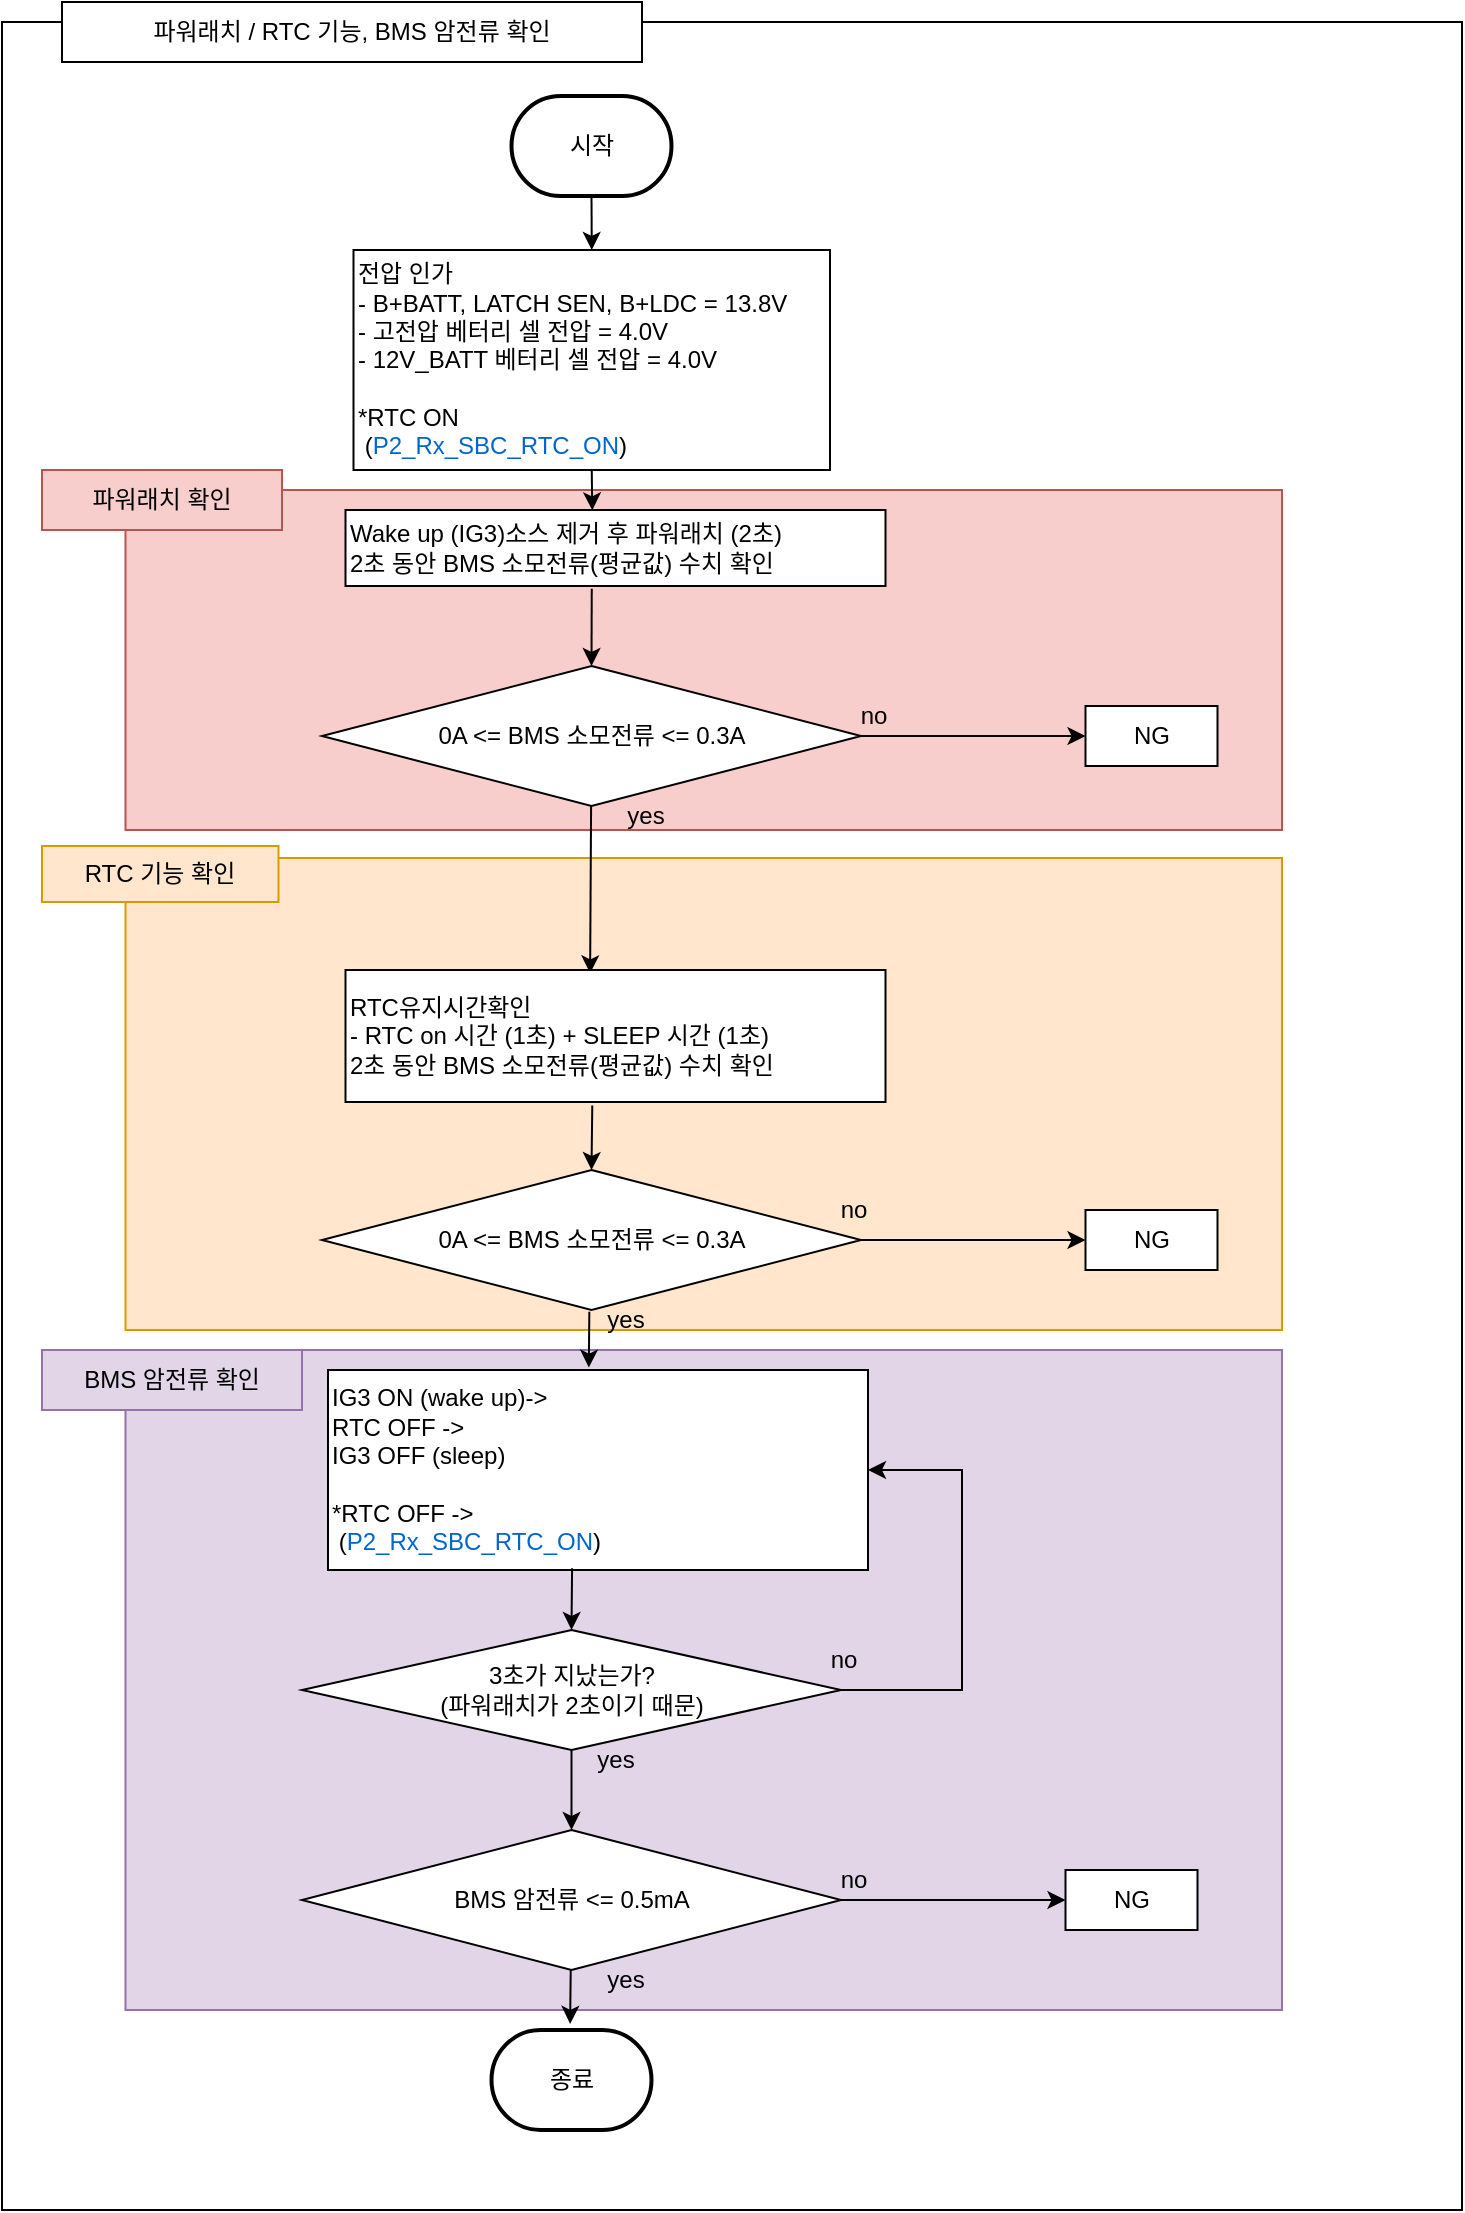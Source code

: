 <mxfile version="22.1.21" type="github">
  <diagram name="페이지-1" id="EbH8Y-EYe8wvB5tE8kf4">
    <mxGraphModel dx="1195" dy="-419" grid="1" gridSize="10" guides="1" tooltips="1" connect="1" arrows="1" fold="1" page="1" pageScale="1" pageWidth="827" pageHeight="1169" math="0" shadow="0">
      <root>
        <mxCell id="0" />
        <mxCell id="1" parent="0" />
        <mxCell id="4qK7n27PlKcG9oN8jX_3-64" value="" style="rounded=0;whiteSpace=wrap;html=1;" parent="1" vertex="1">
          <mxGeometry x="91.75" y="1310" width="608.25" height="600" as="geometry" />
        </mxCell>
        <mxCell id="4qK7n27PlKcG9oN8jX_3-1" value="" style="rounded=0;whiteSpace=wrap;html=1;" parent="1" vertex="1">
          <mxGeometry x="40" y="1206" width="730" height="1094" as="geometry" />
        </mxCell>
        <mxCell id="4qK7n27PlKcG9oN8jX_3-11" value="파워래치 / RTC 기능, BMS 암전류 확인" style="rounded=0;whiteSpace=wrap;html=1;" parent="1" vertex="1">
          <mxGeometry x="70" y="1196" width="290" height="30" as="geometry" />
        </mxCell>
        <mxCell id="4qK7n27PlKcG9oN8jX_3-65" value="" style="rounded=0;whiteSpace=wrap;html=1;fillColor=#f8cecc;strokeColor=#b85450;" parent="1" vertex="1">
          <mxGeometry x="101.75" y="1440" width="578.25" height="170" as="geometry" />
        </mxCell>
        <mxCell id="4qK7n27PlKcG9oN8jX_3-2" value="시작" style="strokeWidth=2;html=1;shape=mxgraph.flowchart.terminator;whiteSpace=wrap;" parent="1" vertex="1">
          <mxGeometry x="294.75" y="1243" width="80" height="50" as="geometry" />
        </mxCell>
        <mxCell id="4qK7n27PlKcG9oN8jX_3-4" value="전압 인가&lt;br&gt;- B+BATT, LATCH SEN, B+LDC = 13.8V&lt;br&gt;- 고전압 베터리 셀 전압 = 4.0V&lt;br&gt;- 12V_BATT 베터리 셀 전압&amp;nbsp;= 4.0V&lt;br&gt;&lt;br&gt;*RTC ON&lt;br&gt;&amp;nbsp;(&lt;font color=&quot;#0066cc&quot;&gt;P2_Rx_SBC_RTC_ON&lt;/font&gt;)" style="rounded=0;whiteSpace=wrap;html=1;align=left;" parent="1" vertex="1">
          <mxGeometry x="215.75" y="1320" width="238.25" height="110" as="geometry" />
        </mxCell>
        <mxCell id="4qK7n27PlKcG9oN8jX_3-6" value="" style="endArrow=classic;html=1;rounded=0;exitX=0.456;exitY=1.035;exitDx=0;exitDy=0;entryX=0.5;entryY=0;entryDx=0;entryDy=0;exitPerimeter=0;" parent="1" source="4qK7n27PlKcG9oN8jX_3-18" target="4qK7n27PlKcG9oN8jX_3-20" edge="1">
          <mxGeometry width="50" height="50" relative="1" as="geometry">
            <mxPoint x="326.75" y="1494" as="sourcePoint" />
            <mxPoint x="338.11" y="1538.988" as="targetPoint" />
          </mxGeometry>
        </mxCell>
        <mxCell id="4qK7n27PlKcG9oN8jX_3-7" value="" style="endArrow=classic;html=1;rounded=0;exitX=0.5;exitY=1;exitDx=0;exitDy=0;exitPerimeter=0;entryX=0.5;entryY=0;entryDx=0;entryDy=0;" parent="1" source="4qK7n27PlKcG9oN8jX_3-2" target="4qK7n27PlKcG9oN8jX_3-4" edge="1">
          <mxGeometry width="50" height="50" relative="1" as="geometry">
            <mxPoint x="60.75" y="1343" as="sourcePoint" />
            <mxPoint x="110.75" y="1293" as="targetPoint" />
          </mxGeometry>
        </mxCell>
        <mxCell id="4qK7n27PlKcG9oN8jX_3-18" value="Wake up (IG3)소스 제거 후&amp;nbsp;파워래치 (2초)&lt;br&gt;2초 동안 BMS 소모전류(평균값) 수치 확인" style="rounded=0;whiteSpace=wrap;html=1;align=left;" parent="1" vertex="1">
          <mxGeometry x="211.75" y="1450" width="270" height="38" as="geometry" />
        </mxCell>
        <mxCell id="4qK7n27PlKcG9oN8jX_3-63" value="" style="endArrow=classic;html=1;rounded=0;exitX=0.5;exitY=1;exitDx=0;exitDy=0;entryX=0.457;entryY=0.005;entryDx=0;entryDy=0;entryPerimeter=0;" parent="1" source="4qK7n27PlKcG9oN8jX_3-4" target="4qK7n27PlKcG9oN8jX_3-18" edge="1">
          <mxGeometry width="50" height="50" relative="1" as="geometry">
            <mxPoint x="260" y="1470" as="sourcePoint" />
            <mxPoint x="310" y="1420" as="targetPoint" />
          </mxGeometry>
        </mxCell>
        <mxCell id="4qK7n27PlKcG9oN8jX_3-66" value="&lt;span style=&quot;color: rgb(0, 0, 0); font-family: Helvetica; font-size: 12px; font-style: normal; font-variant-ligatures: normal; font-variant-caps: normal; font-weight: 400; letter-spacing: normal; orphans: 2; text-align: center; text-indent: 0px; text-transform: none; widows: 2; word-spacing: 0px; -webkit-text-stroke-width: 0px; text-decoration-thickness: initial; text-decoration-style: initial; text-decoration-color: initial; float: none; display: inline !important;&quot;&gt;파워래치 확인&lt;br&gt;&lt;/span&gt;" style="rounded=0;whiteSpace=wrap;html=1;fillColor=#f8cecc;strokeColor=#b85450;fillStyle=solid;labelBackgroundColor=none;" parent="1" vertex="1">
          <mxGeometry x="60" y="1430" width="120" height="30" as="geometry" />
        </mxCell>
        <mxCell id="4qK7n27PlKcG9oN8jX_3-69" value="" style="rounded=0;whiteSpace=wrap;html=1;fillColor=#ffe6cc;strokeColor=#d79b00;" parent="1" vertex="1">
          <mxGeometry x="101.75" y="1624" width="578.25" height="236" as="geometry" />
        </mxCell>
        <mxCell id="4qK7n27PlKcG9oN8jX_3-21" value="" style="endArrow=classic;html=1;rounded=0;exitX=0.457;exitY=1.026;exitDx=0;exitDy=0;entryX=0.5;entryY=0;entryDx=0;entryDy=0;exitPerimeter=0;" parent="1" source="4qK7n27PlKcG9oN8jX_3-23" target="4qK7n27PlKcG9oN8jX_3-24" edge="1">
          <mxGeometry width="50" height="50" relative="1" as="geometry">
            <mxPoint x="326.75" y="1724" as="sourcePoint" />
            <mxPoint x="338.11" y="1768.988" as="targetPoint" />
          </mxGeometry>
        </mxCell>
        <mxCell id="4qK7n27PlKcG9oN8jX_3-24" value="0A &amp;lt;= BMS 소모전류 &amp;lt;= 0.3A" style="rhombus;whiteSpace=wrap;html=1;" parent="1" vertex="1">
          <mxGeometry x="200" y="1780" width="269.5" height="70" as="geometry" />
        </mxCell>
        <mxCell id="4qK7n27PlKcG9oN8jX_3-31" value="NG" style="rounded=0;whiteSpace=wrap;html=1;align=center;" parent="1" vertex="1">
          <mxGeometry x="581.75" y="1800" width="66" height="30" as="geometry" />
        </mxCell>
        <mxCell id="4qK7n27PlKcG9oN8jX_3-32" value="" style="endArrow=classic;html=1;rounded=0;exitX=1;exitY=0.5;exitDx=0;exitDy=0;entryX=0;entryY=0.5;entryDx=0;entryDy=0;" parent="1" target="4qK7n27PlKcG9oN8jX_3-31" edge="1">
          <mxGeometry width="50" height="50" relative="1" as="geometry">
            <mxPoint x="469.75" y="1815" as="sourcePoint" />
            <mxPoint x="591.75" y="1760" as="targetPoint" />
          </mxGeometry>
        </mxCell>
        <mxCell id="4qK7n27PlKcG9oN8jX_3-33" value="no" style="text;html=1;strokeColor=none;fillColor=none;align=center;verticalAlign=middle;whiteSpace=wrap;rounded=0;" parent="1" vertex="1">
          <mxGeometry x="435.75" y="1785" width="60" height="30" as="geometry" />
        </mxCell>
        <mxCell id="4qK7n27PlKcG9oN8jX_3-20" value="0A &amp;lt;= BMS 소모전류 &amp;lt;= 0.3A" style="rhombus;whiteSpace=wrap;html=1;" parent="1" vertex="1">
          <mxGeometry x="200" y="1528" width="269.5" height="70" as="geometry" />
        </mxCell>
        <mxCell id="4qK7n27PlKcG9oN8jX_3-22" value="" style="endArrow=classic;html=1;rounded=0;entryX=0.453;entryY=0.025;entryDx=0;entryDy=0;entryPerimeter=0;" parent="1" source="4qK7n27PlKcG9oN8jX_3-20" target="4qK7n27PlKcG9oN8jX_3-23" edge="1">
          <mxGeometry width="50" height="50" relative="1" as="geometry">
            <mxPoint x="334.75" y="1608" as="sourcePoint" />
            <mxPoint x="335.31" y="1627.7" as="targetPoint" />
          </mxGeometry>
        </mxCell>
        <mxCell id="4qK7n27PlKcG9oN8jX_3-25" value="yes" style="text;html=1;strokeColor=none;fillColor=none;align=center;verticalAlign=middle;whiteSpace=wrap;rounded=0;" parent="1" vertex="1">
          <mxGeometry x="331.75" y="1588" width="60" height="30" as="geometry" />
        </mxCell>
        <mxCell id="4qK7n27PlKcG9oN8jX_3-26" value="NG" style="rounded=0;whiteSpace=wrap;html=1;align=center;" parent="1" vertex="1">
          <mxGeometry x="581.75" y="1548" width="66" height="30" as="geometry" />
        </mxCell>
        <mxCell id="4qK7n27PlKcG9oN8jX_3-27" value="" style="endArrow=classic;html=1;rounded=0;exitX=1;exitY=0.5;exitDx=0;exitDy=0;entryX=0;entryY=0.5;entryDx=0;entryDy=0;" parent="1" source="4qK7n27PlKcG9oN8jX_3-20" target="4qK7n27PlKcG9oN8jX_3-26" edge="1">
          <mxGeometry width="50" height="50" relative="1" as="geometry">
            <mxPoint x="541.75" y="1558" as="sourcePoint" />
            <mxPoint x="591.75" y="1508" as="targetPoint" />
          </mxGeometry>
        </mxCell>
        <mxCell id="4qK7n27PlKcG9oN8jX_3-28" value="no" style="text;html=1;strokeColor=none;fillColor=none;align=center;verticalAlign=middle;whiteSpace=wrap;rounded=0;" parent="1" vertex="1">
          <mxGeometry x="445.75" y="1538" width="60" height="30" as="geometry" />
        </mxCell>
        <mxCell id="4qK7n27PlKcG9oN8jX_3-23" value="RTC유지시간확인&lt;br&gt;- RTC on 시간 (1초) + SLEEP 시간 (1초)&lt;br&gt;2초 동안 BMS 소모전류(평균값) 수치 확인" style="rounded=0;whiteSpace=wrap;html=1;align=left;" parent="1" vertex="1">
          <mxGeometry x="211.75" y="1680" width="270" height="66" as="geometry" />
        </mxCell>
        <mxCell id="4qK7n27PlKcG9oN8jX_3-70" value="&lt;span style=&quot;color: rgb(0, 0, 0); font-family: Helvetica; font-size: 12px; font-style: normal; font-variant-ligatures: normal; font-variant-caps: normal; font-weight: 400; letter-spacing: normal; orphans: 2; text-align: center; text-indent: 0px; text-transform: none; widows: 2; word-spacing: 0px; -webkit-text-stroke-width: 0px; text-decoration-thickness: initial; text-decoration-style: initial; text-decoration-color: initial; float: none; display: inline !important;&quot;&gt;RTC 기능 확인&lt;br&gt;&lt;/span&gt;" style="rounded=0;whiteSpace=wrap;html=1;fillColor=#ffe6cc;strokeColor=#d79b00;labelBackgroundColor=none;" parent="1" vertex="1">
          <mxGeometry x="60" y="1618" width="118.25" height="28" as="geometry" />
        </mxCell>
        <mxCell id="4qK7n27PlKcG9oN8jX_3-85" value="" style="rounded=0;whiteSpace=wrap;html=1;fillColor=#e1d5e7;strokeColor=#9673a6;" parent="1" vertex="1">
          <mxGeometry x="101.75" y="1870" width="578.25" height="330" as="geometry" />
        </mxCell>
        <mxCell id="4qK7n27PlKcG9oN8jX_3-8" value="" style="endArrow=classic;html=1;rounded=0;exitX=0.496;exitY=1.012;exitDx=0;exitDy=0;entryX=0.483;entryY=-0.012;entryDx=0;entryDy=0;entryPerimeter=0;exitPerimeter=0;" parent="1" source="4qK7n27PlKcG9oN8jX_3-24" target="4qK7n27PlKcG9oN8jX_3-73" edge="1">
          <mxGeometry width="50" height="50" relative="1" as="geometry">
            <mxPoint x="326.75" y="1900" as="sourcePoint" />
            <mxPoint x="334.75" y="1860" as="targetPoint" />
          </mxGeometry>
        </mxCell>
        <mxCell id="4qK7n27PlKcG9oN8jX_3-71" value="종료" style="strokeWidth=2;html=1;shape=mxgraph.flowchart.terminator;whiteSpace=wrap;" parent="1" vertex="1">
          <mxGeometry x="284.75" y="2210" width="80" height="50" as="geometry" />
        </mxCell>
        <mxCell id="4qK7n27PlKcG9oN8jX_3-72" value="" style="endArrow=classic;html=1;rounded=0;exitX=0.5;exitY=1;exitDx=0;exitDy=0;entryX=0.5;entryY=0;entryDx=0;entryDy=0;" parent="1" source="4qK7n27PlKcG9oN8jX_3-80" target="4qK7n27PlKcG9oN8jX_3-74" edge="1">
          <mxGeometry width="50" height="50" relative="1" as="geometry">
            <mxPoint x="316.75" y="1994" as="sourcePoint" />
            <mxPoint x="328.11" y="2038.988" as="targetPoint" />
          </mxGeometry>
        </mxCell>
        <mxCell id="4qK7n27PlKcG9oN8jX_3-73" value="IG3 ON (wake up)-&amp;gt;&lt;br&gt;RTC OFF -&amp;gt;&lt;br&gt;IG3 OFF (sleep)&lt;br&gt;&lt;br&gt;*RTC OFF -&amp;gt;&lt;br style=&quot;border-color: var(--border-color);&quot;&gt;&amp;nbsp;(&lt;font style=&quot;border-color: var(--border-color);&quot; color=&quot;#0066cc&quot;&gt;P2_Rx_SBC_RTC_ON&lt;/font&gt;)" style="rounded=0;whiteSpace=wrap;html=1;align=left;" parent="1" vertex="1">
          <mxGeometry x="203" y="1880" width="270" height="100" as="geometry" />
        </mxCell>
        <mxCell id="4qK7n27PlKcG9oN8jX_3-74" value="BMS 암전류 &amp;lt;= 0.5mA" style="rhombus;whiteSpace=wrap;html=1;" parent="1" vertex="1">
          <mxGeometry x="190" y="2110" width="269.5" height="70" as="geometry" />
        </mxCell>
        <mxCell id="4qK7n27PlKcG9oN8jX_3-75" value="" style="endArrow=classic;html=1;rounded=0;entryX=0.453;entryY=0.025;entryDx=0;entryDy=0;entryPerimeter=0;" parent="1" source="4qK7n27PlKcG9oN8jX_3-74" edge="1">
          <mxGeometry width="50" height="50" relative="1" as="geometry">
            <mxPoint x="324.75" y="2190" as="sourcePoint" />
            <mxPoint x="324.06" y="2206.95" as="targetPoint" />
          </mxGeometry>
        </mxCell>
        <mxCell id="4qK7n27PlKcG9oN8jX_3-76" value="yes" style="text;html=1;strokeColor=none;fillColor=none;align=center;verticalAlign=middle;whiteSpace=wrap;rounded=0;" parent="1" vertex="1">
          <mxGeometry x="321.75" y="2170" width="60" height="30" as="geometry" />
        </mxCell>
        <mxCell id="4qK7n27PlKcG9oN8jX_3-77" value="NG" style="rounded=0;whiteSpace=wrap;html=1;align=center;" parent="1" vertex="1">
          <mxGeometry x="571.75" y="2130" width="66" height="30" as="geometry" />
        </mxCell>
        <mxCell id="4qK7n27PlKcG9oN8jX_3-78" value="" style="endArrow=classic;html=1;rounded=0;exitX=1;exitY=0.5;exitDx=0;exitDy=0;entryX=0;entryY=0.5;entryDx=0;entryDy=0;" parent="1" source="4qK7n27PlKcG9oN8jX_3-74" target="4qK7n27PlKcG9oN8jX_3-77" edge="1">
          <mxGeometry width="50" height="50" relative="1" as="geometry">
            <mxPoint x="531.75" y="2140" as="sourcePoint" />
            <mxPoint x="581.75" y="2090" as="targetPoint" />
          </mxGeometry>
        </mxCell>
        <mxCell id="4qK7n27PlKcG9oN8jX_3-79" value="no" style="text;html=1;strokeColor=none;fillColor=none;align=center;verticalAlign=middle;whiteSpace=wrap;rounded=0;" parent="1" vertex="1">
          <mxGeometry x="435.75" y="2120" width="60" height="30" as="geometry" />
        </mxCell>
        <mxCell id="4qK7n27PlKcG9oN8jX_3-80" value="3초가 지났는가?&lt;br&gt;(파워래치가 2초이기 때문)" style="rhombus;whiteSpace=wrap;html=1;" parent="1" vertex="1">
          <mxGeometry x="190" y="2010" width="269.5" height="60" as="geometry" />
        </mxCell>
        <mxCell id="4qK7n27PlKcG9oN8jX_3-81" value="" style="endArrow=classic;html=1;rounded=0;exitX=0.452;exitY=0.991;exitDx=0;exitDy=0;entryX=0.5;entryY=0;entryDx=0;entryDy=0;exitPerimeter=0;" parent="1" source="4qK7n27PlKcG9oN8jX_3-73" target="4qK7n27PlKcG9oN8jX_3-80" edge="1">
          <mxGeometry width="50" height="50" relative="1" as="geometry">
            <mxPoint x="335" y="2080" as="sourcePoint" />
            <mxPoint x="335" y="2120" as="targetPoint" />
          </mxGeometry>
        </mxCell>
        <mxCell id="4qK7n27PlKcG9oN8jX_3-82" value="" style="endArrow=classic;html=1;rounded=0;exitX=1;exitY=0.5;exitDx=0;exitDy=0;entryX=1;entryY=0.5;entryDx=0;entryDy=0;" parent="1" source="4qK7n27PlKcG9oN8jX_3-80" target="4qK7n27PlKcG9oN8jX_3-73" edge="1">
          <mxGeometry width="50" height="50" relative="1" as="geometry">
            <mxPoint x="345" y="2090" as="sourcePoint" />
            <mxPoint x="345" y="2130" as="targetPoint" />
            <Array as="points">
              <mxPoint x="520" y="2040" />
              <mxPoint x="520" y="1930" />
            </Array>
          </mxGeometry>
        </mxCell>
        <mxCell id="4qK7n27PlKcG9oN8jX_3-83" value="yes" style="text;html=1;strokeColor=none;fillColor=none;align=center;verticalAlign=middle;whiteSpace=wrap;rounded=0;" parent="1" vertex="1">
          <mxGeometry x="317" y="2060" width="60" height="30" as="geometry" />
        </mxCell>
        <mxCell id="4qK7n27PlKcG9oN8jX_3-84" value="no" style="text;html=1;strokeColor=none;fillColor=none;align=center;verticalAlign=middle;whiteSpace=wrap;rounded=0;" parent="1" vertex="1">
          <mxGeometry x="431" y="2010" width="60" height="30" as="geometry" />
        </mxCell>
        <mxCell id="4qK7n27PlKcG9oN8jX_3-86" value="&lt;span style=&quot;color: rgb(0, 0, 0); font-family: Helvetica; font-size: 12px; font-style: normal; font-variant-ligatures: normal; font-variant-caps: normal; font-weight: 400; letter-spacing: normal; orphans: 2; text-align: center; text-indent: 0px; text-transform: none; widows: 2; word-spacing: 0px; -webkit-text-stroke-width: 0px; text-decoration-thickness: initial; text-decoration-style: initial; text-decoration-color: initial; float: none; display: inline !important;&quot;&gt;BMS 암전류 확인&lt;br&gt;&lt;/span&gt;" style="rounded=0;whiteSpace=wrap;html=1;fillColor=#e1d5e7;strokeColor=#9673a6;labelBackgroundColor=none;" parent="1" vertex="1">
          <mxGeometry x="60" y="1870" width="130" height="30" as="geometry" />
        </mxCell>
        <mxCell id="nG8zP7i3AkxrRzPS7hzK-1" value="yes" style="text;html=1;strokeColor=none;fillColor=none;align=center;verticalAlign=middle;whiteSpace=wrap;rounded=0;" vertex="1" parent="1">
          <mxGeometry x="321.75" y="1840" width="60" height="30" as="geometry" />
        </mxCell>
      </root>
    </mxGraphModel>
  </diagram>
</mxfile>
